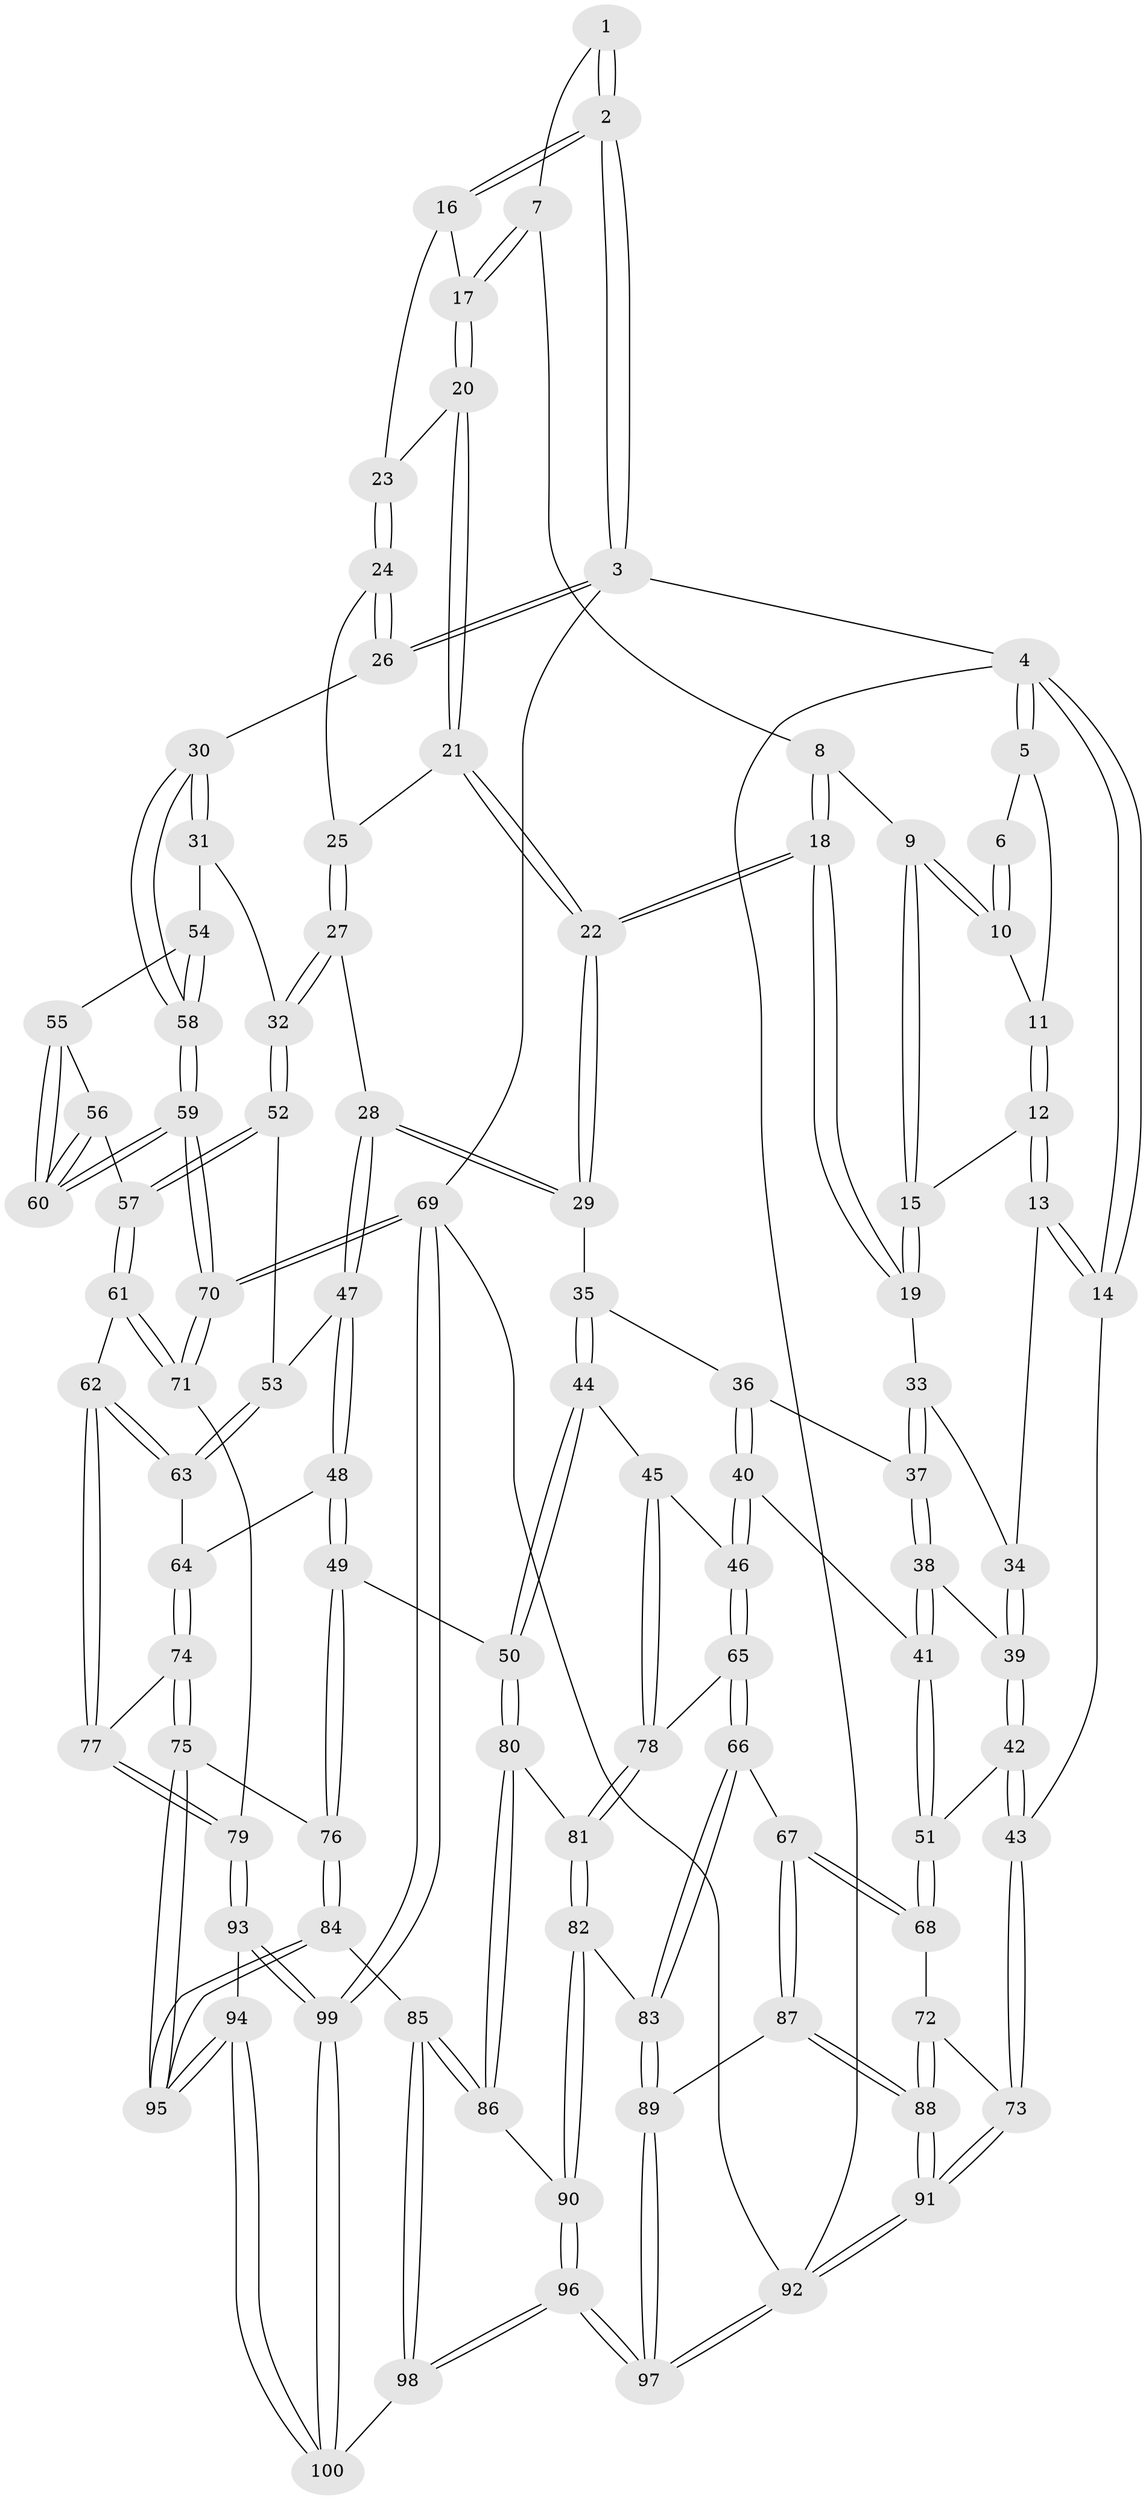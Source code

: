 // coarse degree distribution, {3: 0.3548387096774194, 2: 0.0967741935483871, 5: 0.25806451612903225, 4: 0.25806451612903225, 7: 0.03225806451612903}
// Generated by graph-tools (version 1.1) at 2025/38/03/04/25 23:38:37]
// undirected, 100 vertices, 247 edges
graph export_dot {
  node [color=gray90,style=filled];
  1 [pos="+0.6490323471289928+0"];
  2 [pos="+1+0"];
  3 [pos="+1+0"];
  4 [pos="+0+0"];
  5 [pos="+0.06870415579045283+0"];
  6 [pos="+0.4342647233261878+0"];
  7 [pos="+0.6443159750628373+0.03813457198329805"];
  8 [pos="+0.49689941965501594+0.12239054193032874"];
  9 [pos="+0.4111721163336562+0.10724866886724775"];
  10 [pos="+0.40515307943204054+0.08827444058900288"];
  11 [pos="+0.20396090919447438+0"];
  12 [pos="+0.2260122992849016+0.12534924492307423"];
  13 [pos="+0+0.18820273783282945"];
  14 [pos="+0+0.16286109541346608"];
  15 [pos="+0.29279482706211474+0.22242150700310523"];
  16 [pos="+0.9084115982872882+0.04870127115370712"];
  17 [pos="+0.6830233139738132+0.09212233559197618"];
  18 [pos="+0.5300402236636617+0.3208944794680759"];
  19 [pos="+0.28823180758160954+0.2615363819946297"];
  20 [pos="+0.6929178807334819+0.12129837988787877"];
  21 [pos="+0.6685331973286638+0.2387026460630976"];
  22 [pos="+0.5772447945610132+0.36576453476468185"];
  23 [pos="+0.8578551837315606+0.19654936608448376"];
  24 [pos="+0.8674831663520078+0.2148446703845091"];
  25 [pos="+0.8146024978216465+0.292517314217689"];
  26 [pos="+1+0.3232348613622205"];
  27 [pos="+0.8137698791118175+0.3743893428850345"];
  28 [pos="+0.6145869765454492+0.41529061900333986"];
  29 [pos="+0.5776726508002504+0.36798739548226544"];
  30 [pos="+1+0.36123863841910037"];
  31 [pos="+0.9802471264670032+0.4355283845793084"];
  32 [pos="+0.9149065136097889+0.4509465616552409"];
  33 [pos="+0.2653617881925102+0.29150012650487606"];
  34 [pos="+0+0.2572582649536417"];
  35 [pos="+0.4046116691588569+0.46541317209518"];
  36 [pos="+0.35302470790050555+0.4442552676096111"];
  37 [pos="+0.26553141212061265+0.34704719326959776"];
  38 [pos="+0.1785275341931251+0.4650370854373847"];
  39 [pos="+0.10293768444187898+0.4593402282427533"];
  40 [pos="+0.25729743294902485+0.5855801120241957"];
  41 [pos="+0.21376166420621964+0.5644072707638447"];
  42 [pos="+0.0026727939819425795+0.5805042850420833"];
  43 [pos="+0+0.6020068071954299"];
  44 [pos="+0.4237465963737773+0.6330683128336921"];
  45 [pos="+0.39971432357294756+0.6372519710228393"];
  46 [pos="+0.28834811967587703+0.6196811360628196"];
  47 [pos="+0.6341376149199625+0.5269075002175325"];
  48 [pos="+0.6185401755780023+0.5600989094708752"];
  49 [pos="+0.5270536124570232+0.6518689174195993"];
  50 [pos="+0.4818817917366689+0.65693696413203"];
  51 [pos="+0.10863813310560737+0.6347354778928722"];
  52 [pos="+0.8383236245340284+0.55974980379305"];
  53 [pos="+0.8265172210029385+0.5610360941948378"];
  54 [pos="+0.9620952533096833+0.6018722766555414"];
  55 [pos="+0.9573303190849433+0.6098041310534237"];
  56 [pos="+0.917069957626974+0.6167790483171368"];
  57 [pos="+0.8676708071695152+0.6165288668111837"];
  58 [pos="+1+0.5187005809979991"];
  59 [pos="+1+0.8138242200663199"];
  60 [pos="+1+0.7865345944143681"];
  61 [pos="+0.8775180871080492+0.6818654328979117"];
  62 [pos="+0.8156886924936791+0.7123373210971556"];
  63 [pos="+0.7686176906913668+0.6529179541974298"];
  64 [pos="+0.7219829021628883+0.6885228662341086"];
  65 [pos="+0.24411426069363312+0.7076129306682637"];
  66 [pos="+0.22329968230606992+0.7372318479249148"];
  67 [pos="+0.1339527555870453+0.748324489345741"];
  68 [pos="+0.1291071075873709+0.7442638775061904"];
  69 [pos="+1+1"];
  70 [pos="+1+0.8432902128481835"];
  71 [pos="+0.9769717190660261+0.7864623461467914"];
  72 [pos="+0.048194023460783976+0.7570800027186956"];
  73 [pos="+0+0.672810170773458"];
  74 [pos="+0.733172280487192+0.7776655793900851"];
  75 [pos="+0.7065813270064063+0.794908027250102"];
  76 [pos="+0.5910879751006616+0.7493399201865889"];
  77 [pos="+0.7368262437679258+0.7776457609930463"];
  78 [pos="+0.34301506168348855+0.7447280719222618"];
  79 [pos="+0.8555077652821923+0.8365272782676768"];
  80 [pos="+0.44768326775554035+0.7755035792772944"];
  81 [pos="+0.33135871607392653+0.7929325062736451"];
  82 [pos="+0.30688856439250345+0.8223983810257519"];
  83 [pos="+0.2908791419032913+0.8178285854200307"];
  84 [pos="+0.5479898639973165+0.8501023486935966"];
  85 [pos="+0.49069531169056707+0.8911775725771568"];
  86 [pos="+0.454848137076264+0.8410547235807526"];
  87 [pos="+0.1368288745022256+0.8305300658024714"];
  88 [pos="+0.0105210636566772+0.8926876980226071"];
  89 [pos="+0.17870697993705792+0.8908120694234584"];
  90 [pos="+0.325476928647496+0.852423447692487"];
  91 [pos="+0+1"];
  92 [pos="+0+1"];
  93 [pos="+0.8312186850723465+0.9196454553471671"];
  94 [pos="+0.6905171650340606+0.936828259690807"];
  95 [pos="+0.6855068940366011+0.9023260826736479"];
  96 [pos="+0.34733258984677723+1"];
  97 [pos="+0.19386371402485644+1"];
  98 [pos="+0.46228433298281635+1"];
  99 [pos="+1+1"];
  100 [pos="+0.5840368681853315+1"];
  1 -- 2;
  1 -- 2;
  1 -- 7;
  2 -- 3;
  2 -- 3;
  2 -- 16;
  2 -- 16;
  3 -- 4;
  3 -- 26;
  3 -- 26;
  3 -- 69;
  4 -- 5;
  4 -- 5;
  4 -- 14;
  4 -- 14;
  4 -- 92;
  5 -- 6;
  5 -- 11;
  6 -- 10;
  6 -- 10;
  7 -- 8;
  7 -- 17;
  7 -- 17;
  8 -- 9;
  8 -- 18;
  8 -- 18;
  9 -- 10;
  9 -- 10;
  9 -- 15;
  9 -- 15;
  10 -- 11;
  11 -- 12;
  11 -- 12;
  12 -- 13;
  12 -- 13;
  12 -- 15;
  13 -- 14;
  13 -- 14;
  13 -- 34;
  14 -- 43;
  15 -- 19;
  15 -- 19;
  16 -- 17;
  16 -- 23;
  17 -- 20;
  17 -- 20;
  18 -- 19;
  18 -- 19;
  18 -- 22;
  18 -- 22;
  19 -- 33;
  20 -- 21;
  20 -- 21;
  20 -- 23;
  21 -- 22;
  21 -- 22;
  21 -- 25;
  22 -- 29;
  22 -- 29;
  23 -- 24;
  23 -- 24;
  24 -- 25;
  24 -- 26;
  24 -- 26;
  25 -- 27;
  25 -- 27;
  26 -- 30;
  27 -- 28;
  27 -- 32;
  27 -- 32;
  28 -- 29;
  28 -- 29;
  28 -- 47;
  28 -- 47;
  29 -- 35;
  30 -- 31;
  30 -- 31;
  30 -- 58;
  30 -- 58;
  31 -- 32;
  31 -- 54;
  32 -- 52;
  32 -- 52;
  33 -- 34;
  33 -- 37;
  33 -- 37;
  34 -- 39;
  34 -- 39;
  35 -- 36;
  35 -- 44;
  35 -- 44;
  36 -- 37;
  36 -- 40;
  36 -- 40;
  37 -- 38;
  37 -- 38;
  38 -- 39;
  38 -- 41;
  38 -- 41;
  39 -- 42;
  39 -- 42;
  40 -- 41;
  40 -- 46;
  40 -- 46;
  41 -- 51;
  41 -- 51;
  42 -- 43;
  42 -- 43;
  42 -- 51;
  43 -- 73;
  43 -- 73;
  44 -- 45;
  44 -- 50;
  44 -- 50;
  45 -- 46;
  45 -- 78;
  45 -- 78;
  46 -- 65;
  46 -- 65;
  47 -- 48;
  47 -- 48;
  47 -- 53;
  48 -- 49;
  48 -- 49;
  48 -- 64;
  49 -- 50;
  49 -- 76;
  49 -- 76;
  50 -- 80;
  50 -- 80;
  51 -- 68;
  51 -- 68;
  52 -- 53;
  52 -- 57;
  52 -- 57;
  53 -- 63;
  53 -- 63;
  54 -- 55;
  54 -- 58;
  54 -- 58;
  55 -- 56;
  55 -- 60;
  55 -- 60;
  56 -- 57;
  56 -- 60;
  56 -- 60;
  57 -- 61;
  57 -- 61;
  58 -- 59;
  58 -- 59;
  59 -- 60;
  59 -- 60;
  59 -- 70;
  59 -- 70;
  61 -- 62;
  61 -- 71;
  61 -- 71;
  62 -- 63;
  62 -- 63;
  62 -- 77;
  62 -- 77;
  63 -- 64;
  64 -- 74;
  64 -- 74;
  65 -- 66;
  65 -- 66;
  65 -- 78;
  66 -- 67;
  66 -- 83;
  66 -- 83;
  67 -- 68;
  67 -- 68;
  67 -- 87;
  67 -- 87;
  68 -- 72;
  69 -- 70;
  69 -- 70;
  69 -- 99;
  69 -- 99;
  69 -- 92;
  70 -- 71;
  70 -- 71;
  71 -- 79;
  72 -- 73;
  72 -- 88;
  72 -- 88;
  73 -- 91;
  73 -- 91;
  74 -- 75;
  74 -- 75;
  74 -- 77;
  75 -- 76;
  75 -- 95;
  75 -- 95;
  76 -- 84;
  76 -- 84;
  77 -- 79;
  77 -- 79;
  78 -- 81;
  78 -- 81;
  79 -- 93;
  79 -- 93;
  80 -- 81;
  80 -- 86;
  80 -- 86;
  81 -- 82;
  81 -- 82;
  82 -- 83;
  82 -- 90;
  82 -- 90;
  83 -- 89;
  83 -- 89;
  84 -- 85;
  84 -- 95;
  84 -- 95;
  85 -- 86;
  85 -- 86;
  85 -- 98;
  85 -- 98;
  86 -- 90;
  87 -- 88;
  87 -- 88;
  87 -- 89;
  88 -- 91;
  88 -- 91;
  89 -- 97;
  89 -- 97;
  90 -- 96;
  90 -- 96;
  91 -- 92;
  91 -- 92;
  92 -- 97;
  92 -- 97;
  93 -- 94;
  93 -- 99;
  93 -- 99;
  94 -- 95;
  94 -- 95;
  94 -- 100;
  94 -- 100;
  96 -- 97;
  96 -- 97;
  96 -- 98;
  96 -- 98;
  98 -- 100;
  99 -- 100;
  99 -- 100;
}
